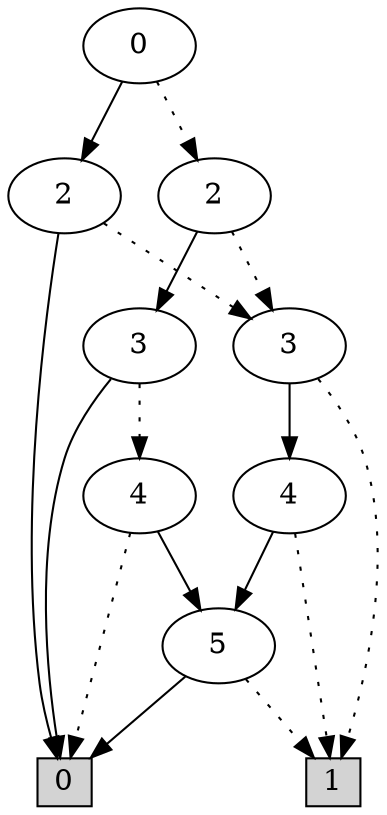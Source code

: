 digraph G {
0 [shape=box, label="0", style=filled, shape=box, height=0.3, width=0.3];
1 [shape=box, label="1", style=filled, shape=box, height=0.3, width=0.3];
300 [label="0"];
300 -> 298 [style=dotted];
300 -> 299 [style=filled];
298 [label="2"];
298 -> 297 [style=dotted];
298 -> 224 [style=filled];
297 [label="3"];
297 -> 1 [style=dotted];
297 -> 247 [style=filled];
247 [label="4"];
247 -> 1 [style=dotted];
247 -> 13 [style=filled];
13 [label="5"];
13 -> 1 [style=dotted];
13 -> 0 [style=filled];
224 [label="3"];
224 -> 223 [style=dotted];
224 -> 0 [style=filled];
223 [label="4"];
223 -> 0 [style=dotted];
223 -> 13 [style=filled];
299 [label="2"];
299 -> 297 [style=dotted];
299 -> 0 [style=filled];
}
